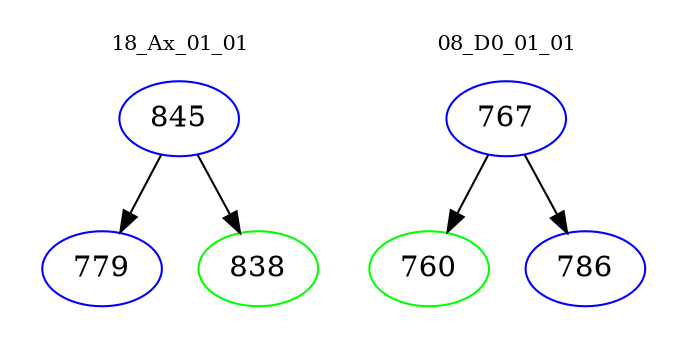 digraph{
subgraph cluster_0 {
color = white
label = "18_Ax_01_01";
fontsize=10;
T0_845 [label="845", color="blue"]
T0_845 -> T0_779 [color="black"]
T0_779 [label="779", color="blue"]
T0_845 -> T0_838 [color="black"]
T0_838 [label="838", color="green"]
}
subgraph cluster_1 {
color = white
label = "08_D0_01_01";
fontsize=10;
T1_767 [label="767", color="blue"]
T1_767 -> T1_760 [color="black"]
T1_760 [label="760", color="green"]
T1_767 -> T1_786 [color="black"]
T1_786 [label="786", color="blue"]
}
}
